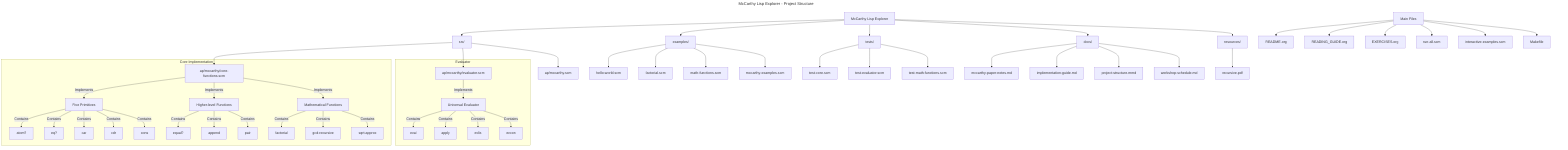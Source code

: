---
title: McCarthy Lisp Explorer - Project Structure
---
graph TD
    A[McCarthy Lisp Explorer] --> B[src/]
    A --> C[examples/]
    A --> D[tests/]
    A --> E[docs/]
    A --> F[resources/]
    
    B --> B1[ap/mccarthy/core-functions.scm]
    B --> B2[ap/mccarthy/evaluator.scm]
    B --> B3[ap/mccarthy.scm]
    
    C --> C1[hello-world.scm]
    C --> C2[factorial.scm]
    C --> C3[math-functions.scm]
    C --> C4[mccarthy-examples.scm]
    
    D --> D1[test-core.scm]
    D --> D2[test-evaluator.scm]
    D --> D3[test-math-functions.scm]
    
    E --> E1[mccarthy-paper-notes.md]
    E --> E2[implementation-guide.md]
    E --> E3[project-structure.mmd]
    E --> E4[workshop-schedule.md]
    
    F --> F1[recursive.pdf]
    
    G[Main Files] --> G1[README.org]
    G --> G2[READING_GUIDE.org]
    G --> G3[EXERCISES.org]
    G --> G4[run-all.scm]
    G --> G5[interactive-examples.scm]
    G --> G6[Makefile]

    %% Core functions explanation
    subgraph "Core Implementation"
        B1 -->|"Implements"| H1[Five Primitives]
        B1 -->|"Implements"| H2[Higher-level Functions]
        B1 -->|"Implements"| H3[Mathematical Functions]
        H1 -->|"Contains"| I1[atom?]
        H1 -->|"Contains"| I2[eq?]
        H1 -->|"Contains"| I3[car]
        H1 -->|"Contains"| I4[cdr]
        H1 -->|"Contains"| I5[cons]
        H2 -->|"Contains"| J1[equal?]
        H2 -->|"Contains"| J2[append]
        H2 -->|"Contains"| J3[pair]
        H3 -->|"Contains"| K1[factorial]
        H3 -->|"Contains"| K2[gcd-recursive]
        H3 -->|"Contains"| K3[sqrt-approx]
    end
    
    %% Evaluator explanation
    subgraph "Evaluator"
        B2 -->|"Implements"| L1[Universal Evaluator]
        L1 -->|"Contains"| M1[eval]
        L1 -->|"Contains"| M2[apply]
        L1 -->|"Contains"| M3[evlis]
        L1 -->|"Contains"| M4[evcon]
    end
